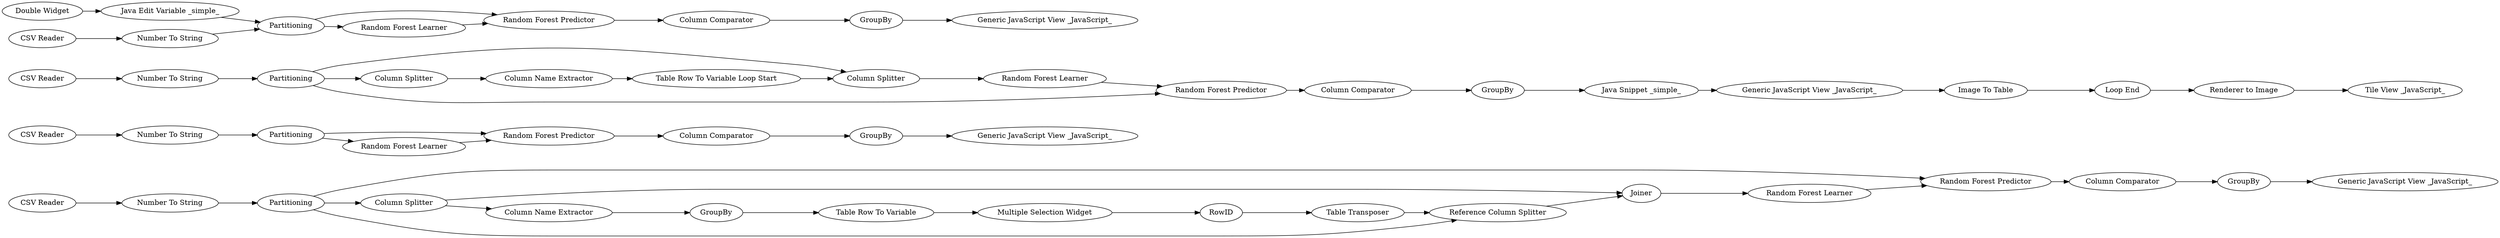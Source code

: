 digraph {
	606 -> 610
	8 -> 9
	598 -> 589
	11 -> 565
	612 -> 598
	1 -> 6
	600 -> 589
	573 -> 566
	614 -> 615
	574 -> 575
	8 -> 5
	6 -> 8
	590 -> 596
	623 -> 614
	603 -> 593
	624 -> 623
	602 -> 613
	586 -> 587
	608 -> 606
	601 -> 602
	610 -> 611
	607 -> 608
	589 -> 601
	617 -> 621
	600 -> 590
	578 -> 582
	596 -> 607
	577 -> 576
	10 -> 11
	584 -> 585
	611 -> 609
	566 -> 574
	566 -> 576
	615 -> 619
	583 -> 586
	619 -> 620
	590 -> 612
	580 -> 579
	585 -> 583
	566 -> 582
	575 -> 577
	5 -> 9
	621 -> 614
	582 -> 581
	593 -> 600
	569 -> 573
	614 -> 618
	576 -> 578
	609 -> 612
	579 -> 584
	600 -> 609
	581 -> 580
	9 -> 10
	620 -> 616
	618 -> 615
	584 [label="Generic JavaScript View _JavaScript_"]
	613 [label="Generic JavaScript View _JavaScript_"]
	582 [label="Random Forest Predictor"]
	609 [label="Reference Column Splitter"]
	587 [label="Tile View _JavaScript_"]
	616 [label="Generic JavaScript View _JavaScript_"]
	607 [label=GroupBy]
	617 [label="CSV Reader"]
	9 [label="Random Forest Predictor"]
	624 [label="Double Widget"]
	601 [label="Column Comparator"]
	621 [label="Number To String"]
	8 [label=Partitioning]
	576 [label="Column Splitter"]
	581 [label="Column Comparator"]
	603 [label="CSV Reader"]
	619 [label="Column Comparator"]
	578 [label="Random Forest Learner"]
	573 [label="Number To String"]
	565 [label="Generic JavaScript View _JavaScript_"]
	589 [label="Random Forest Predictor"]
	6 [label="Number To String"]
	602 [label=GroupBy]
	612 [label=Joiner]
	566 [label=Partitioning]
	585 [label="Image To Table"]
	10 [label="Column Comparator"]
	598 [label="Random Forest Learner"]
	618 [label="Random Forest Learner"]
	579 [label="Java Snippet _simple_"]
	590 [label="Column Splitter"]
	580 [label=GroupBy]
	615 [label="Random Forest Predictor"]
	611 [label="Table Transposer"]
	1 [label="CSV Reader"]
	600 [label=Partitioning]
	583 [label="Loop End"]
	11 [label=GroupBy]
	623 [label="Java Edit Variable _simple_"]
	569 [label="CSV Reader"]
	575 [label="Column Name Extractor"]
	596 [label="Column Name Extractor"]
	608 [label="Table Row To Variable"]
	5 [label="Random Forest Learner"]
	620 [label=GroupBy]
	574 [label="Column Splitter"]
	606 [label="Multiple Selection Widget"]
	593 [label="Number To String"]
	610 [label=RowID]
	586 [label="Renderer to Image"]
	577 [label="Table Row To Variable Loop Start"]
	614 [label=Partitioning]
	rankdir=LR
}

